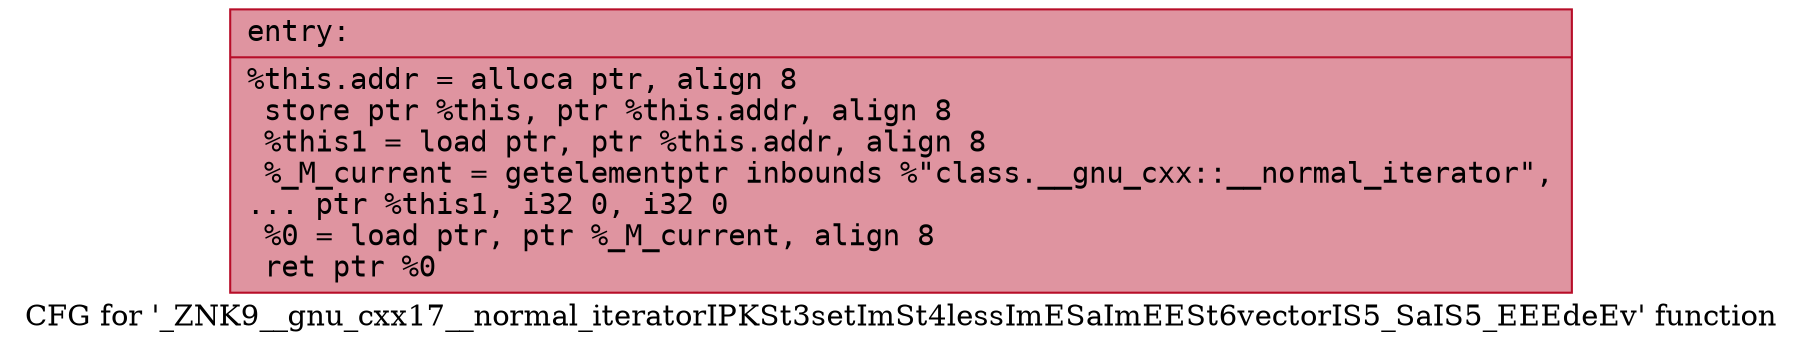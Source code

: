 digraph "CFG for '_ZNK9__gnu_cxx17__normal_iteratorIPKSt3setImSt4lessImESaImEESt6vectorIS5_SaIS5_EEEdeEv' function" {
	label="CFG for '_ZNK9__gnu_cxx17__normal_iteratorIPKSt3setImSt4lessImESaImEESt6vectorIS5_SaIS5_EEEdeEv' function";

	Node0x560dca15dbb0 [shape=record,color="#b70d28ff", style=filled, fillcolor="#b70d2870" fontname="Courier",label="{entry:\l|  %this.addr = alloca ptr, align 8\l  store ptr %this, ptr %this.addr, align 8\l  %this1 = load ptr, ptr %this.addr, align 8\l  %_M_current = getelementptr inbounds %\"class.__gnu_cxx::__normal_iterator\",\l... ptr %this1, i32 0, i32 0\l  %0 = load ptr, ptr %_M_current, align 8\l  ret ptr %0\l}"];
}
